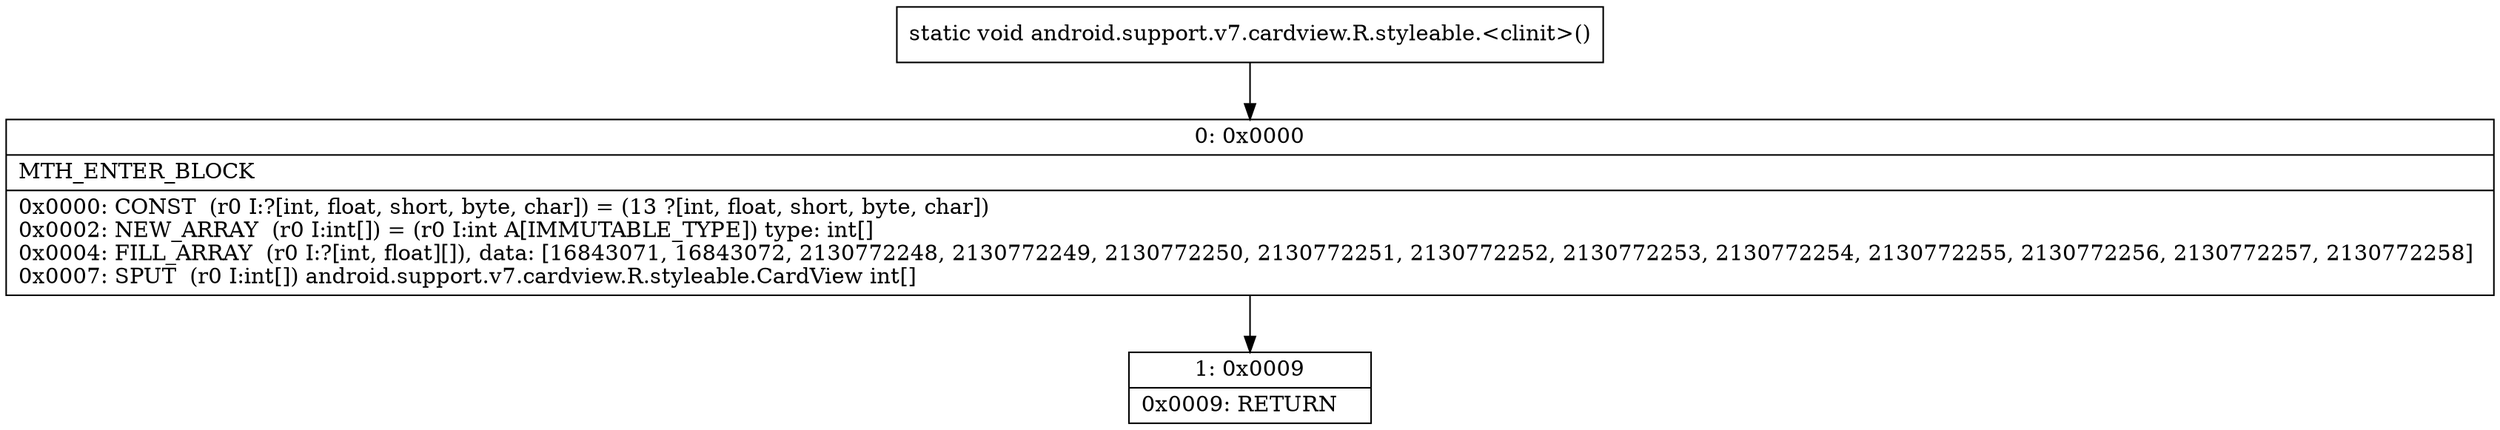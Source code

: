 digraph "CFG forandroid.support.v7.cardview.R.styleable.\<clinit\>()V" {
Node_0 [shape=record,label="{0\:\ 0x0000|MTH_ENTER_BLOCK\l|0x0000: CONST  (r0 I:?[int, float, short, byte, char]) = (13 ?[int, float, short, byte, char]) \l0x0002: NEW_ARRAY  (r0 I:int[]) = (r0 I:int A[IMMUTABLE_TYPE]) type: int[] \l0x0004: FILL_ARRAY  (r0 I:?[int, float][]), data: [16843071, 16843072, 2130772248, 2130772249, 2130772250, 2130772251, 2130772252, 2130772253, 2130772254, 2130772255, 2130772256, 2130772257, 2130772258] \l0x0007: SPUT  (r0 I:int[]) android.support.v7.cardview.R.styleable.CardView int[] \l}"];
Node_1 [shape=record,label="{1\:\ 0x0009|0x0009: RETURN   \l}"];
MethodNode[shape=record,label="{static void android.support.v7.cardview.R.styleable.\<clinit\>() }"];
MethodNode -> Node_0;
Node_0 -> Node_1;
}

